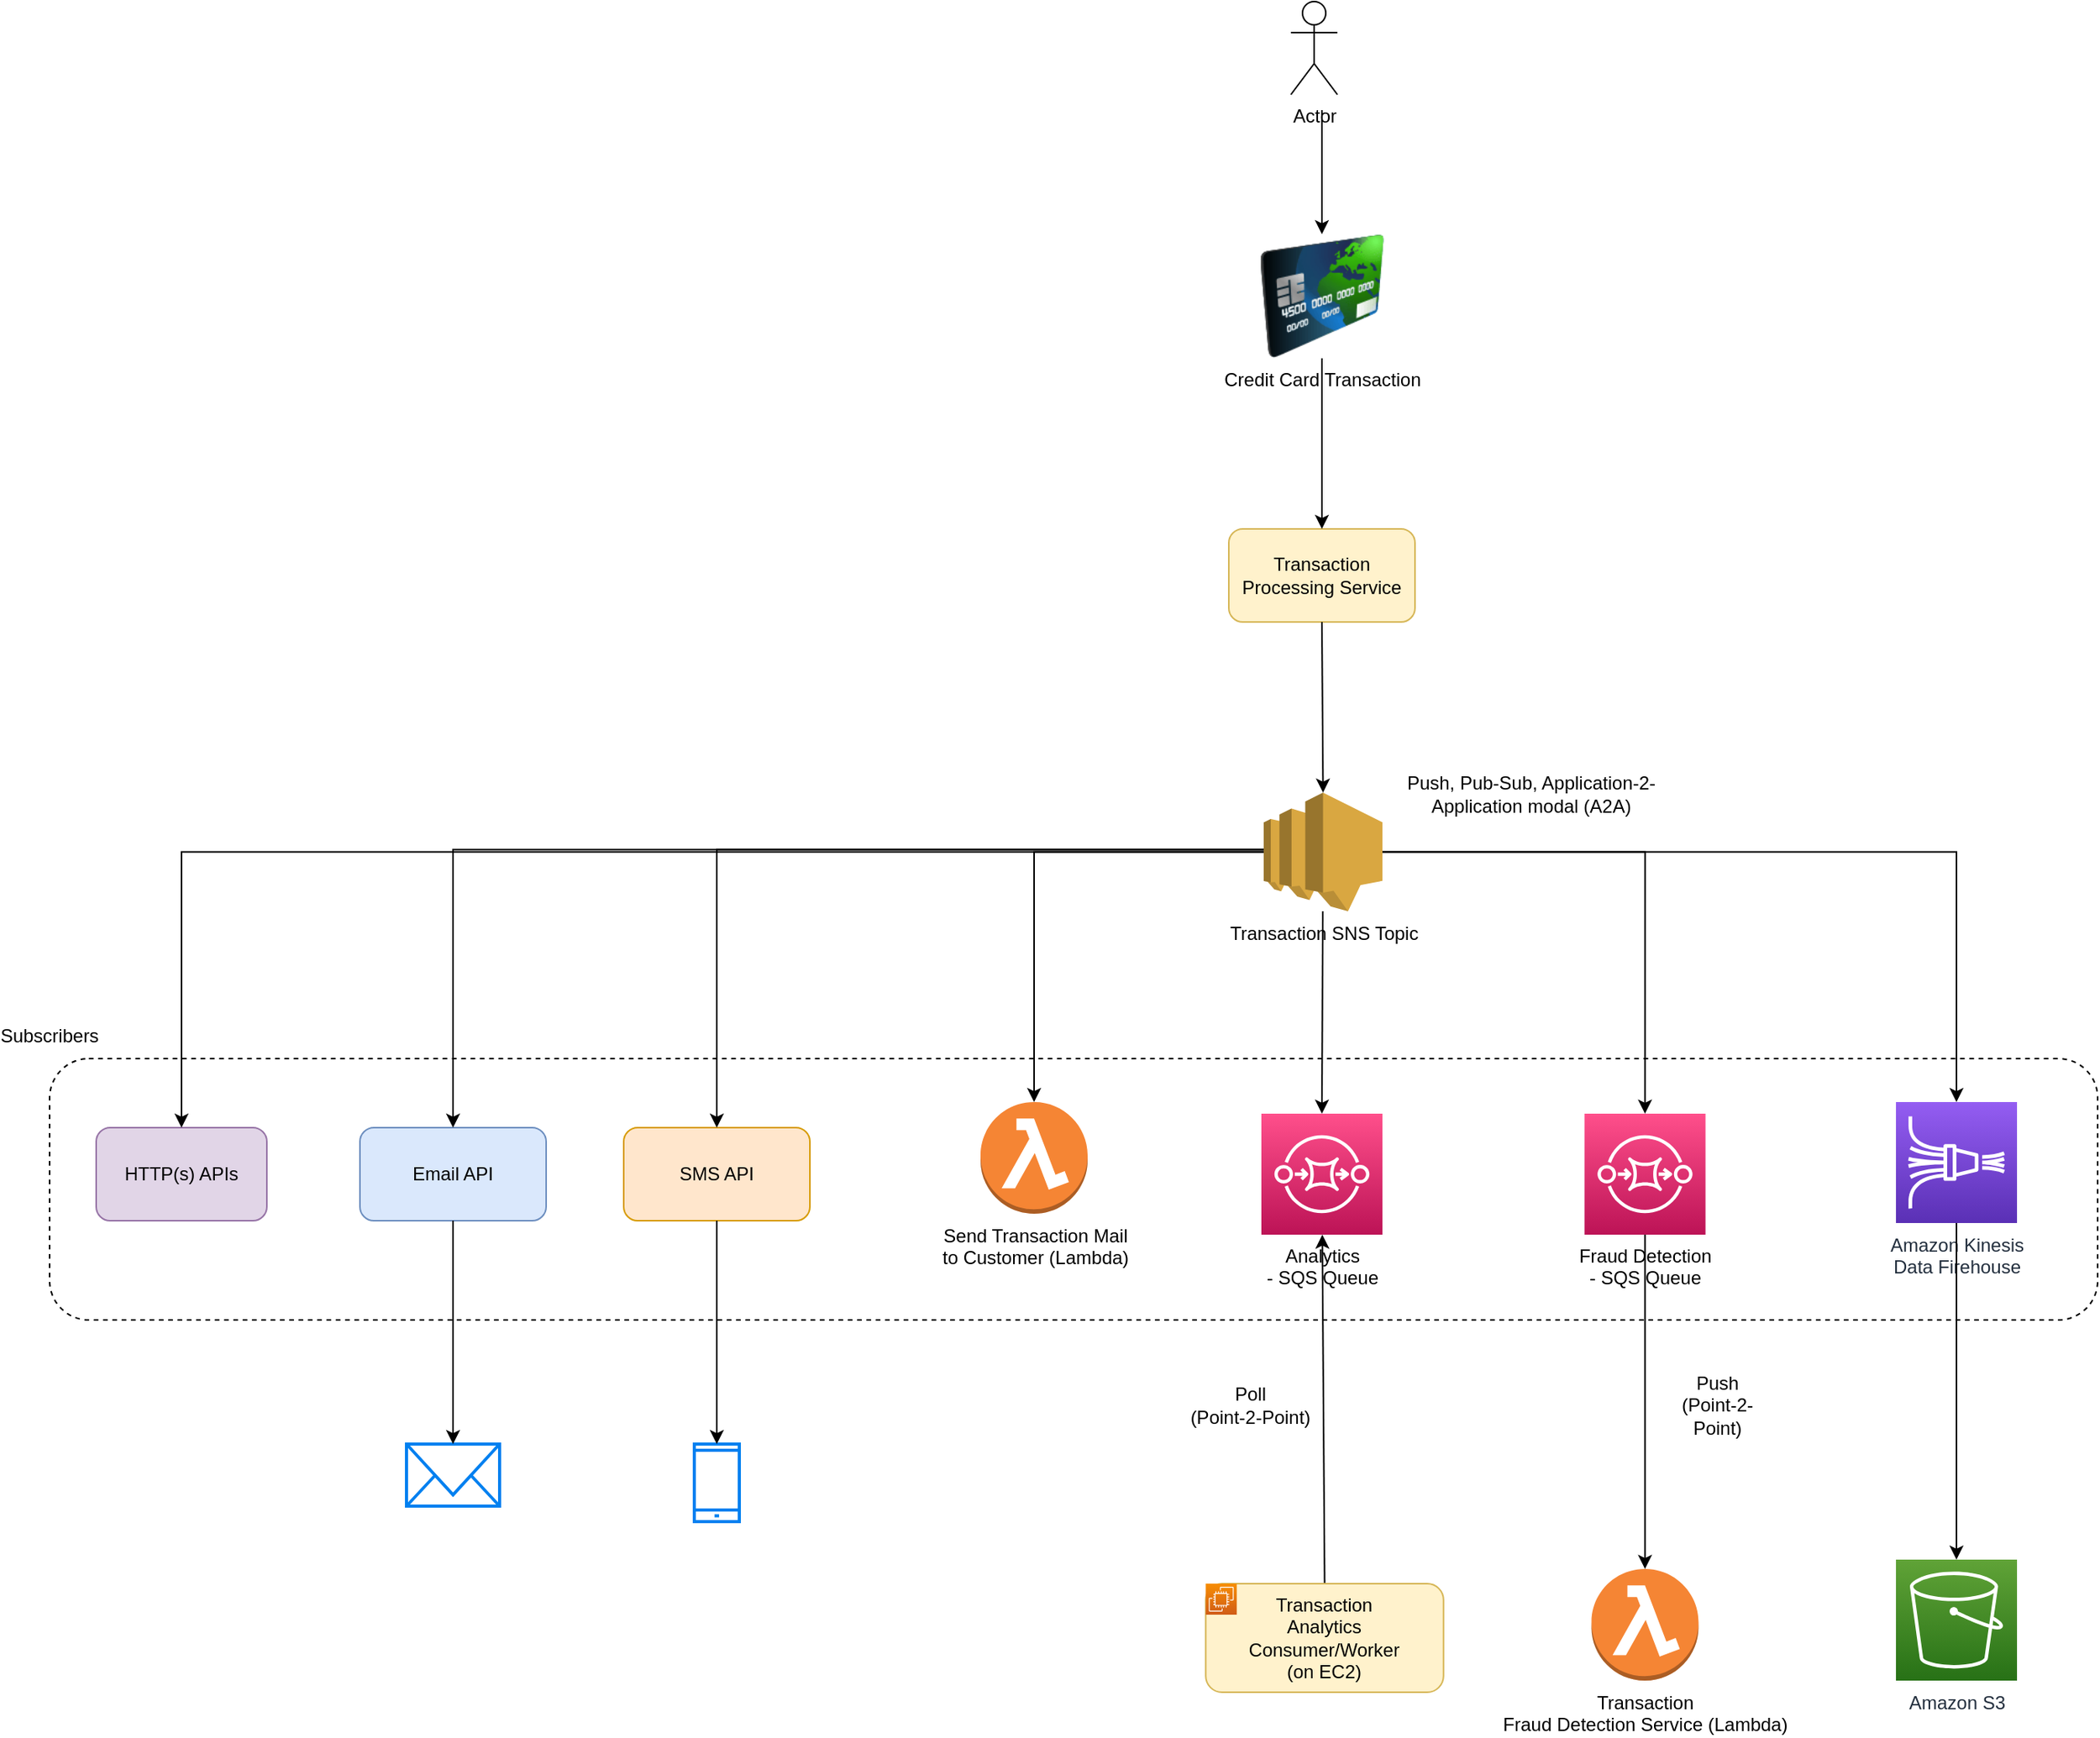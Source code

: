 <mxfile version="20.3.0" type="device"><diagram id="jM9DbcQUthM_D59hzvDb" name="Page-1"><mxGraphModel dx="1773" dy="578" grid="1" gridSize="10" guides="1" tooltips="1" connect="1" arrows="1" fold="1" page="1" pageScale="1" pageWidth="827" pageHeight="1169" math="0" shadow="0"><root><mxCell id="0"/><mxCell id="1" parent="0"/><mxCell id="k4fiQn-9X0b9QZZ4QRJn-2" value="" style="rounded=1;whiteSpace=wrap;html=1;dashed=1;" parent="1" vertex="1"><mxGeometry x="-400" y="731.5" width="1320" height="168.5" as="geometry"/></mxCell><mxCell id="7YGImrswCQrrPHVyEjjW-1" value="Credit Card Transaction" style="image;html=1;image=img/lib/clip_art/finance/Credit_Card_128x128.png" parent="1" vertex="1"><mxGeometry x="380" y="200" width="80" height="80" as="geometry"/></mxCell><mxCell id="7YGImrswCQrrPHVyEjjW-2" value="Actor" style="shape=umlActor;verticalLabelPosition=bottom;verticalAlign=top;html=1;outlineConnect=0;" parent="1" vertex="1"><mxGeometry x="400" y="50" width="30" height="60" as="geometry"/></mxCell><mxCell id="7YGImrswCQrrPHVyEjjW-3" value="" style="endArrow=classic;html=1;rounded=0;" parent="1" target="7YGImrswCQrrPHVyEjjW-1" edge="1"><mxGeometry width="50" height="50" relative="1" as="geometry"><mxPoint x="420" y="120" as="sourcePoint"/><mxPoint x="440" y="270" as="targetPoint"/></mxGeometry></mxCell><mxCell id="7YGImrswCQrrPHVyEjjW-4" value="Transaction Processing Service" style="rounded=1;whiteSpace=wrap;html=1;fillColor=#fff2cc;strokeColor=#d6b656;" parent="1" vertex="1"><mxGeometry x="360" y="390" width="120" height="60" as="geometry"/></mxCell><mxCell id="7YGImrswCQrrPHVyEjjW-5" value="" style="endArrow=classic;html=1;rounded=0;exitX=0.5;exitY=1;exitDx=0;exitDy=0;entryX=0.5;entryY=0;entryDx=0;entryDy=0;" parent="1" source="7YGImrswCQrrPHVyEjjW-1" target="7YGImrswCQrrPHVyEjjW-4" edge="1"><mxGeometry width="50" height="50" relative="1" as="geometry"><mxPoint x="390" y="320" as="sourcePoint"/><mxPoint x="440" y="270" as="targetPoint"/></mxGeometry></mxCell><mxCell id="7YGImrswCQrrPHVyEjjW-6" value="Transaction SNS Topic" style="outlineConnect=0;dashed=0;verticalLabelPosition=bottom;verticalAlign=top;align=center;html=1;shape=mxgraph.aws3.sns;fillColor=#D9A741;gradientColor=none;" parent="1" vertex="1"><mxGeometry x="382.5" y="560" width="76.5" height="76.5" as="geometry"/></mxCell><mxCell id="7YGImrswCQrrPHVyEjjW-7" value="" style="endArrow=classic;html=1;rounded=0;entryX=0.5;entryY=0;entryDx=0;entryDy=0;entryPerimeter=0;" parent="1" target="7YGImrswCQrrPHVyEjjW-6" edge="1"><mxGeometry width="50" height="50" relative="1" as="geometry"><mxPoint x="420" y="450" as="sourcePoint"/><mxPoint x="440" y="420" as="targetPoint"/></mxGeometry></mxCell><mxCell id="7YGImrswCQrrPHVyEjjW-8" value="Send Transaction Mail &lt;br&gt;to Customer (Lambda)" style="outlineConnect=0;dashed=0;verticalLabelPosition=bottom;verticalAlign=top;align=center;html=1;shape=mxgraph.aws3.lambda_function;fillColor=#F58534;gradientColor=none;" parent="1" vertex="1"><mxGeometry x="200" y="759.5" width="69" height="72" as="geometry"/></mxCell><mxCell id="7YGImrswCQrrPHVyEjjW-9" value="" style="endArrow=classic;html=1;rounded=0;edgeStyle=orthogonalEdgeStyle;" parent="1" source="7YGImrswCQrrPHVyEjjW-6" target="7YGImrswCQrrPHVyEjjW-8" edge="1"><mxGeometry width="50" height="50" relative="1" as="geometry"><mxPoint x="390" y="620" as="sourcePoint"/><mxPoint x="440" y="570" as="targetPoint"/></mxGeometry></mxCell><mxCell id="7YGImrswCQrrPHVyEjjW-11" value="" style="endArrow=classic;html=1;rounded=0;entryX=0.5;entryY=0;entryDx=0;entryDy=0;entryPerimeter=0;" parent="1" source="7YGImrswCQrrPHVyEjjW-6" target="lNStkLzIXcKYA6TviPbW-4" edge="1"><mxGeometry width="50" height="50" relative="1" as="geometry"><mxPoint x="390" y="750" as="sourcePoint"/><mxPoint x="421.75" y="759.5" as="targetPoint"/></mxGeometry></mxCell><mxCell id="7YGImrswCQrrPHVyEjjW-13" value="" style="endArrow=classic;html=1;rounded=0;exitX=1;exitY=0.5;exitDx=0;exitDy=0;exitPerimeter=0;entryX=0.5;entryY=0;entryDx=0;entryDy=0;entryPerimeter=0;edgeStyle=orthogonalEdgeStyle;" parent="1" source="7YGImrswCQrrPHVyEjjW-6" target="lNStkLzIXcKYA6TviPbW-5" edge="1"><mxGeometry width="50" height="50" relative="1" as="geometry"><mxPoint x="390" y="750" as="sourcePoint"/><mxPoint x="628.25" y="759.5" as="targetPoint"/></mxGeometry></mxCell><mxCell id="7YGImrswCQrrPHVyEjjW-16" value="" style="endArrow=classic;html=1;rounded=0;exitX=0.5;exitY=0;exitDx=0;exitDy=0;" parent="1" source="lNStkLzIXcKYA6TviPbW-2" target="lNStkLzIXcKYA6TviPbW-4" edge="1"><mxGeometry width="50" height="50" relative="1" as="geometry"><mxPoint x="421.75" y="1050" as="sourcePoint"/><mxPoint x="421.75" y="852.5" as="targetPoint"/></mxGeometry></mxCell><mxCell id="7YGImrswCQrrPHVyEjjW-17" value="Poll &lt;br&gt;(Point-2-Point)" style="text;html=1;strokeColor=none;fillColor=none;align=center;verticalAlign=middle;whiteSpace=wrap;rounded=0;" parent="1" vertex="1"><mxGeometry x="334" y="940" width="80" height="30" as="geometry"/></mxCell><mxCell id="7YGImrswCQrrPHVyEjjW-18" value="" style="endArrow=classic;html=1;rounded=0;entryX=0.5;entryY=0;entryDx=0;entryDy=0;entryPerimeter=0;" parent="1" source="lNStkLzIXcKYA6TviPbW-5" target="7YGImrswCQrrPHVyEjjW-19" edge="1"><mxGeometry width="50" height="50" relative="1" as="geometry"><mxPoint x="628.25" y="852.5" as="sourcePoint"/><mxPoint x="628.25" y="990" as="targetPoint"/></mxGeometry></mxCell><mxCell id="7YGImrswCQrrPHVyEjjW-19" value="Transaction&lt;br&gt;Fraud Detection Service (Lambda)" style="outlineConnect=0;dashed=0;verticalLabelPosition=bottom;verticalAlign=top;align=center;html=1;shape=mxgraph.aws3.lambda_function;fillColor=#F58534;gradientColor=none;" parent="1" vertex="1"><mxGeometry x="593.75" y="1060.5" width="69" height="72" as="geometry"/></mxCell><mxCell id="xLaa-yRtFEWPhVWv5kzc-1" value="Push&lt;br&gt;(Point-2-Point)" style="text;html=1;strokeColor=none;fillColor=none;align=center;verticalAlign=middle;whiteSpace=wrap;rounded=0;" parent="1" vertex="1"><mxGeometry x="640" y="940" width="70" height="30" as="geometry"/></mxCell><mxCell id="k4fiQn-9X0b9QZZ4QRJn-1" value="Push, Pub-Sub, Application-2-Application modal (A2A)" style="text;html=1;strokeColor=none;fillColor=none;align=center;verticalAlign=middle;whiteSpace=wrap;rounded=0;" parent="1" vertex="1"><mxGeometry x="450" y="546" width="210" height="30" as="geometry"/></mxCell><mxCell id="k4fiQn-9X0b9QZZ4QRJn-3" value="Subscribers" style="text;html=1;strokeColor=none;fillColor=none;align=center;verticalAlign=middle;whiteSpace=wrap;rounded=0;dashed=1;" parent="1" vertex="1"><mxGeometry x="-430" y="701.5" width="60" height="30" as="geometry"/></mxCell><mxCell id="lNStkLzIXcKYA6TviPbW-2" value="&lt;span style=&quot;&quot;&gt;Transaction&lt;/span&gt;&lt;br style=&quot;&quot;&gt;&lt;span style=&quot;&quot;&gt;Analytics &lt;br&gt;Consumer/Worker &lt;br&gt;(on EC2)&lt;/span&gt;" style="rounded=1;whiteSpace=wrap;html=1;fillColor=#fff2cc;strokeColor=#d6b656;" parent="1" vertex="1"><mxGeometry x="345.13" y="1070" width="153.25" height="70" as="geometry"/></mxCell><mxCell id="lNStkLzIXcKYA6TviPbW-3" value="" style="sketch=0;points=[[0,0,0],[0.25,0,0],[0.5,0,0],[0.75,0,0],[1,0,0],[0,1,0],[0.25,1,0],[0.5,1,0],[0.75,1,0],[1,1,0],[0,0.25,0],[0,0.5,0],[0,0.75,0],[1,0.25,0],[1,0.5,0],[1,0.75,0]];outlineConnect=0;fontColor=#232F3E;gradientColor=#F78E04;gradientDirection=north;fillColor=#D05C17;strokeColor=#ffffff;dashed=0;verticalLabelPosition=bottom;verticalAlign=top;align=center;html=1;fontSize=12;fontStyle=0;aspect=fixed;shape=mxgraph.aws4.resourceIcon;resIcon=mxgraph.aws4.ec2;" parent="1" vertex="1"><mxGeometry x="345.13" y="1070" width="20" height="20" as="geometry"/></mxCell><mxCell id="lNStkLzIXcKYA6TviPbW-4" value="&lt;span style=&quot;color: rgb(0, 0, 0);&quot;&gt;Analytics &lt;br&gt;- SQS Queue&lt;/span&gt;" style="sketch=0;points=[[0,0,0],[0.25,0,0],[0.5,0,0],[0.75,0,0],[1,0,0],[0,1,0],[0.25,1,0],[0.5,1,0],[0.75,1,0],[1,1,0],[0,0.25,0],[0,0.5,0],[0,0.75,0],[1,0.25,0],[1,0.5,0],[1,0.75,0]];outlineConnect=0;fontColor=#232F3E;gradientColor=#FF4F8B;gradientDirection=north;fillColor=#BC1356;strokeColor=#ffffff;dashed=0;verticalLabelPosition=bottom;verticalAlign=top;align=center;html=1;fontSize=12;fontStyle=0;aspect=fixed;shape=mxgraph.aws4.resourceIcon;resIcon=mxgraph.aws4.sqs;" parent="1" vertex="1"><mxGeometry x="381" y="767" width="78" height="78" as="geometry"/></mxCell><mxCell id="lNStkLzIXcKYA6TviPbW-5" value="&lt;span style=&quot;color: rgb(0, 0, 0);&quot;&gt;Fraud Detection&lt;br&gt;- SQS Queue&lt;/span&gt;" style="sketch=0;points=[[0,0,0],[0.25,0,0],[0.5,0,0],[0.75,0,0],[1,0,0],[0,1,0],[0.25,1,0],[0.5,1,0],[0.75,1,0],[1,1,0],[0,0.25,0],[0,0.5,0],[0,0.75,0],[1,0.25,0],[1,0.5,0],[1,0.75,0]];outlineConnect=0;fontColor=#232F3E;gradientColor=#FF4F8B;gradientDirection=north;fillColor=#BC1356;strokeColor=#ffffff;dashed=0;verticalLabelPosition=bottom;verticalAlign=top;align=center;html=1;fontSize=12;fontStyle=0;aspect=fixed;shape=mxgraph.aws4.resourceIcon;resIcon=mxgraph.aws4.sqs;" parent="1" vertex="1"><mxGeometry x="589.25" y="767" width="78" height="78" as="geometry"/></mxCell><mxCell id="wcG28oogin7DO_GB2WDo-1" value="SMS API" style="rounded=1;whiteSpace=wrap;html=1;fillColor=#ffe6cc;strokeColor=#d79b00;" vertex="1" parent="1"><mxGeometry x="-30" y="776" width="120" height="60" as="geometry"/></mxCell><mxCell id="wcG28oogin7DO_GB2WDo-2" value="Email API" style="rounded=1;whiteSpace=wrap;html=1;fillColor=#dae8fc;strokeColor=#6c8ebf;" vertex="1" parent="1"><mxGeometry x="-200" y="776" width="120" height="60" as="geometry"/></mxCell><mxCell id="wcG28oogin7DO_GB2WDo-3" value="HTTP(s) APIs" style="rounded=1;whiteSpace=wrap;html=1;fillColor=#e1d5e7;strokeColor=#9673a6;" vertex="1" parent="1"><mxGeometry x="-370" y="776" width="110" height="60" as="geometry"/></mxCell><mxCell id="wcG28oogin7DO_GB2WDo-4" value="Amazon Kinesis &lt;br&gt;Data Firehouse" style="sketch=0;points=[[0,0,0],[0.25,0,0],[0.5,0,0],[0.75,0,0],[1,0,0],[0,1,0],[0.25,1,0],[0.5,1,0],[0.75,1,0],[1,1,0],[0,0.25,0],[0,0.5,0],[0,0.75,0],[1,0.25,0],[1,0.5,0],[1,0.75,0]];outlineConnect=0;fontColor=#232F3E;gradientColor=#945DF2;gradientDirection=north;fillColor=#5A30B5;strokeColor=#ffffff;dashed=0;verticalLabelPosition=bottom;verticalAlign=top;align=center;html=1;fontSize=12;fontStyle=0;aspect=fixed;shape=mxgraph.aws4.resourceIcon;resIcon=mxgraph.aws4.kinesis_data_firehose;" vertex="1" parent="1"><mxGeometry x="790" y="759.5" width="78" height="78" as="geometry"/></mxCell><mxCell id="wcG28oogin7DO_GB2WDo-7" value="Amazon S3" style="sketch=0;points=[[0,0,0],[0.25,0,0],[0.5,0,0],[0.75,0,0],[1,0,0],[0,1,0],[0.25,1,0],[0.5,1,0],[0.75,1,0],[1,1,0],[0,0.25,0],[0,0.5,0],[0,0.75,0],[1,0.25,0],[1,0.5,0],[1,0.75,0]];outlineConnect=0;fontColor=#232F3E;gradientColor=#60A337;gradientDirection=north;fillColor=#277116;strokeColor=#ffffff;dashed=0;verticalLabelPosition=bottom;verticalAlign=top;align=center;html=1;fontSize=12;fontStyle=0;aspect=fixed;shape=mxgraph.aws4.resourceIcon;resIcon=mxgraph.aws4.s3;" vertex="1" parent="1"><mxGeometry x="790" y="1054.5" width="78" height="78" as="geometry"/></mxCell><mxCell id="wcG28oogin7DO_GB2WDo-8" value="" style="endArrow=classic;html=1;rounded=0;exitX=0.5;exitY=1;exitDx=0;exitDy=0;exitPerimeter=0;entryX=0.5;entryY=0;entryDx=0;entryDy=0;entryPerimeter=0;" edge="1" parent="1" source="wcG28oogin7DO_GB2WDo-4" target="wcG28oogin7DO_GB2WDo-7"><mxGeometry width="50" height="50" relative="1" as="geometry"><mxPoint x="570" y="950" as="sourcePoint"/><mxPoint x="620" y="900" as="targetPoint"/></mxGeometry></mxCell><mxCell id="wcG28oogin7DO_GB2WDo-9" value="" style="endArrow=classic;html=1;rounded=0;entryX=0.5;entryY=0;entryDx=0;entryDy=0;entryPerimeter=0;edgeStyle=orthogonalEdgeStyle;" edge="1" parent="1" source="7YGImrswCQrrPHVyEjjW-6" target="wcG28oogin7DO_GB2WDo-4"><mxGeometry width="50" height="50" relative="1" as="geometry"><mxPoint x="570" y="770" as="sourcePoint"/><mxPoint x="620" y="720" as="targetPoint"/></mxGeometry></mxCell><mxCell id="wcG28oogin7DO_GB2WDo-10" value="" style="endArrow=classic;html=1;rounded=0;exitX=0;exitY=0.48;exitDx=0;exitDy=0;exitPerimeter=0;entryX=0.5;entryY=0;entryDx=0;entryDy=0;edgeStyle=orthogonalEdgeStyle;" edge="1" parent="1" source="7YGImrswCQrrPHVyEjjW-6" target="wcG28oogin7DO_GB2WDo-1"><mxGeometry width="50" height="50" relative="1" as="geometry"><mxPoint x="250" y="770" as="sourcePoint"/><mxPoint x="300" y="720" as="targetPoint"/></mxGeometry></mxCell><mxCell id="wcG28oogin7DO_GB2WDo-11" value="" style="endArrow=classic;html=1;rounded=0;exitX=0;exitY=0.48;exitDx=0;exitDy=0;exitPerimeter=0;entryX=0.5;entryY=0;entryDx=0;entryDy=0;edgeStyle=orthogonalEdgeStyle;" edge="1" parent="1" source="7YGImrswCQrrPHVyEjjW-6" target="wcG28oogin7DO_GB2WDo-2"><mxGeometry width="50" height="50" relative="1" as="geometry"><mxPoint x="-60" y="770" as="sourcePoint"/><mxPoint x="-10" y="720" as="targetPoint"/></mxGeometry></mxCell><mxCell id="wcG28oogin7DO_GB2WDo-12" value="" style="endArrow=classic;html=1;rounded=0;entryX=0.5;entryY=0;entryDx=0;entryDy=0;edgeStyle=orthogonalEdgeStyle;" edge="1" parent="1" source="7YGImrswCQrrPHVyEjjW-6" target="wcG28oogin7DO_GB2WDo-3"><mxGeometry width="50" height="50" relative="1" as="geometry"><mxPoint x="380" y="580" as="sourcePoint"/><mxPoint x="-10" y="720" as="targetPoint"/></mxGeometry></mxCell><mxCell id="wcG28oogin7DO_GB2WDo-13" value="" style="html=1;verticalLabelPosition=bottom;align=center;labelBackgroundColor=#ffffff;verticalAlign=top;strokeWidth=2;strokeColor=#0080F0;shadow=0;dashed=0;shape=mxgraph.ios7.icons.smartphone;" vertex="1" parent="1"><mxGeometry x="15.5" y="980" width="29" height="50" as="geometry"/></mxCell><mxCell id="wcG28oogin7DO_GB2WDo-14" value="" style="endArrow=classic;html=1;rounded=0;exitX=0.5;exitY=1;exitDx=0;exitDy=0;" edge="1" parent="1" source="wcG28oogin7DO_GB2WDo-1" target="wcG28oogin7DO_GB2WDo-13"><mxGeometry width="50" height="50" relative="1" as="geometry"><mxPoint x="60" y="860" as="sourcePoint"/><mxPoint x="110" y="810" as="targetPoint"/></mxGeometry></mxCell><mxCell id="wcG28oogin7DO_GB2WDo-15" value="" style="html=1;verticalLabelPosition=bottom;align=center;labelBackgroundColor=#ffffff;verticalAlign=top;strokeWidth=2;strokeColor=#0080F0;shadow=0;dashed=0;shape=mxgraph.ios7.icons.mail;" vertex="1" parent="1"><mxGeometry x="-170" y="980" width="60" height="40" as="geometry"/></mxCell><mxCell id="wcG28oogin7DO_GB2WDo-16" value="" style="endArrow=classic;html=1;rounded=0;exitX=0.5;exitY=1;exitDx=0;exitDy=0;" edge="1" parent="1" source="wcG28oogin7DO_GB2WDo-2" target="wcG28oogin7DO_GB2WDo-15"><mxGeometry width="50" height="50" relative="1" as="geometry"><mxPoint x="60" y="860" as="sourcePoint"/><mxPoint x="110" y="810" as="targetPoint"/></mxGeometry></mxCell></root></mxGraphModel></diagram></mxfile>